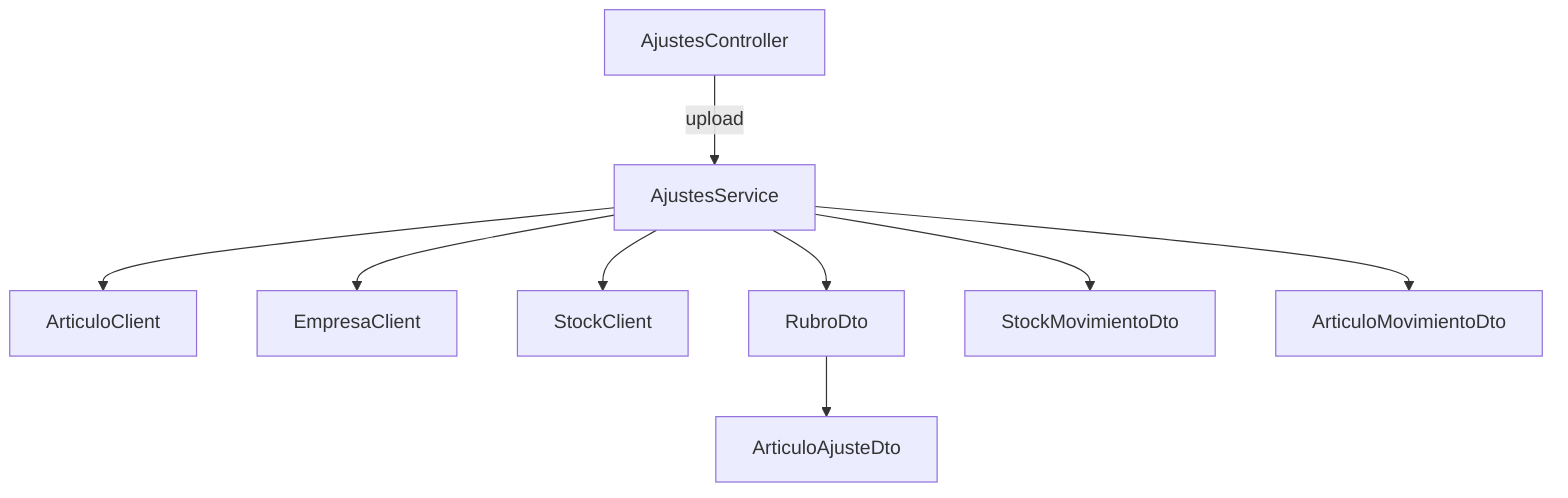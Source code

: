 flowchart TD
    AjustesController["AjustesController"]
    AjustesService["AjustesService"]
    ArticuloClient["ArticuloClient"]
    EmpresaClient["EmpresaClient"]
    StockClient["StockClient"]
    RubroDto["RubroDto"]
    ArticuloAjusteDto["ArticuloAjusteDto"]
    StockMovimientoDto["StockMovimientoDto"]
    ArticuloMovimientoDto["ArticuloMovimientoDto"]
    AjustesController -->|upload| AjustesService
    AjustesService --> ArticuloClient
    AjustesService --> EmpresaClient
    AjustesService --> StockClient
    AjustesService --> RubroDto
    RubroDto --> ArticuloAjusteDto
    AjustesService --> StockMovimientoDto
    AjustesService --> ArticuloMovimientoDto